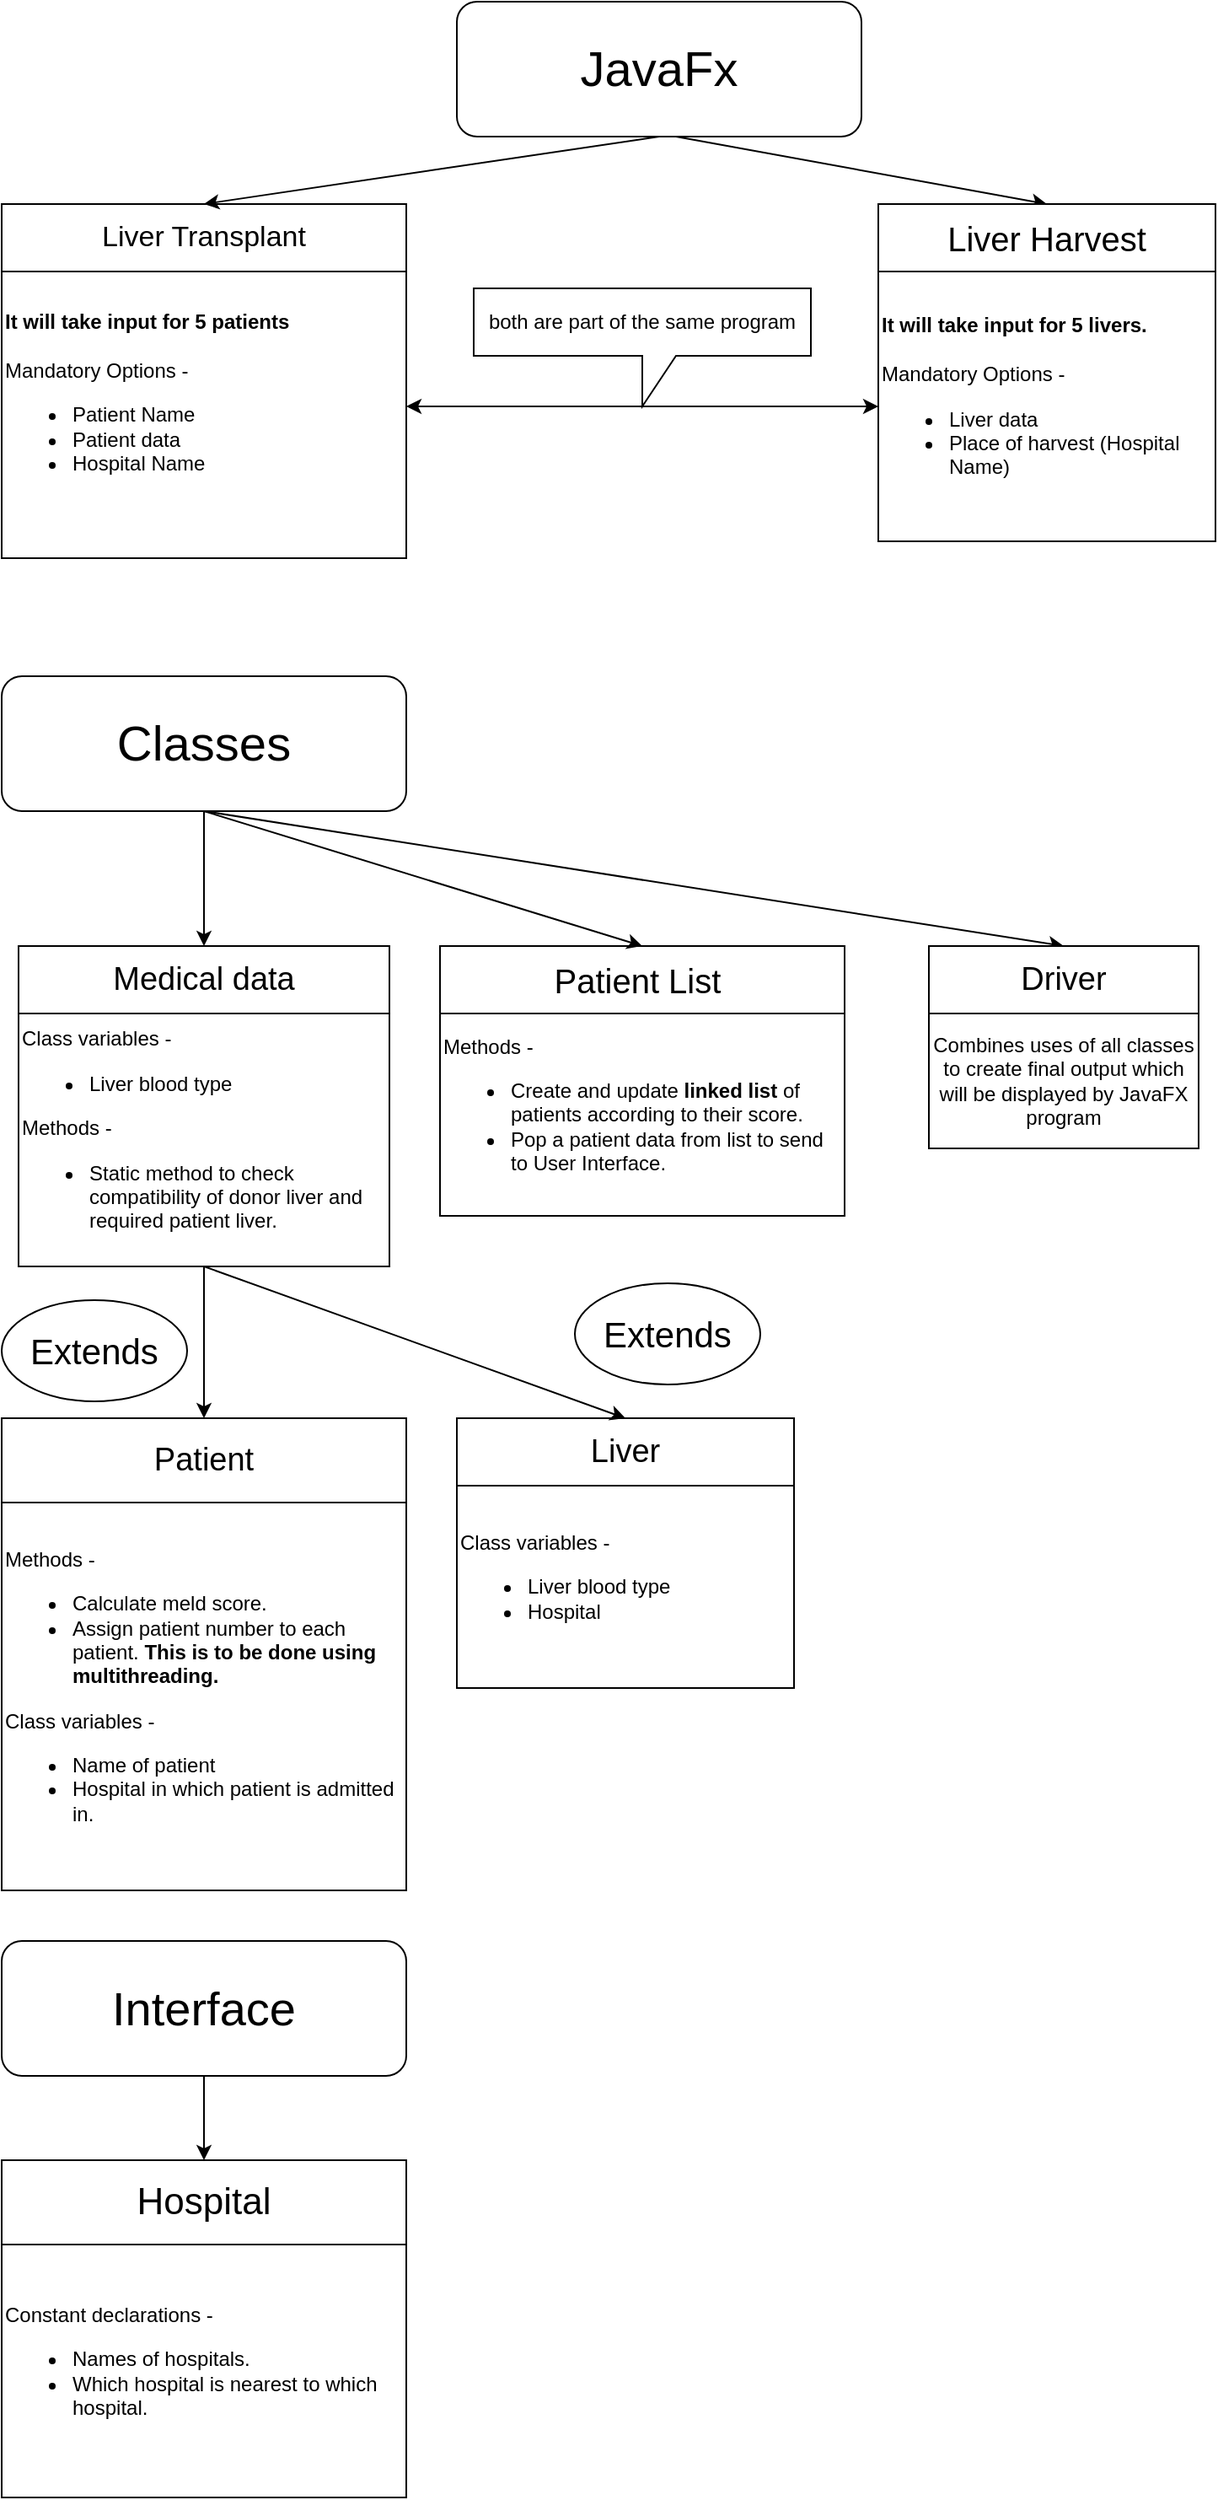 <mxfile version="22.0.4" type="github">
  <diagram id="C5RBs43oDa-KdzZeNtuy" name="Page-1">
    <mxGraphModel dx="1042" dy="665" grid="1" gridSize="10" guides="1" tooltips="1" connect="1" arrows="1" fold="1" page="1" pageScale="1" pageWidth="827" pageHeight="1169" math="0" shadow="0">
      <root>
        <mxCell id="WIyWlLk6GJQsqaUBKTNV-0" />
        <mxCell id="WIyWlLk6GJQsqaUBKTNV-1" parent="WIyWlLk6GJQsqaUBKTNV-0" />
        <mxCell id="K39n9AuO4P9iXG7C3Mja-2" value="" style="edgeStyle=orthogonalEdgeStyle;rounded=0;orthogonalLoop=1;jettySize=auto;html=1;" parent="WIyWlLk6GJQsqaUBKTNV-1" source="K39n9AuO4P9iXG7C3Mja-0" target="K39n9AuO4P9iXG7C3Mja-1" edge="1">
          <mxGeometry relative="1" as="geometry" />
        </mxCell>
        <mxCell id="K39n9AuO4P9iXG7C3Mja-0" value="&lt;font style=&quot;font-size: 19px;&quot;&gt;Patient&lt;/font&gt;" style="rounded=0;whiteSpace=wrap;html=1;" parent="WIyWlLk6GJQsqaUBKTNV-1" vertex="1">
          <mxGeometry x="40" y="880" width="240" height="50" as="geometry" />
        </mxCell>
        <mxCell id="K39n9AuO4P9iXG7C3Mja-1" value="Methods -&amp;nbsp;&lt;br&gt;&lt;ul&gt;&lt;li&gt;Calculate meld score.&lt;/li&gt;&lt;li&gt;Assign patient number to each patient. &lt;b&gt;This is to be done using multithreading.&lt;/b&gt;&lt;/li&gt;&lt;/ul&gt;Class variables -&amp;nbsp;&lt;br&gt;&lt;ul&gt;&lt;li&gt;Name of patient&lt;/li&gt;&lt;li&gt;Hospital in which patient is admitted in.&lt;/li&gt;&lt;/ul&gt;" style="rounded=0;whiteSpace=wrap;html=1;align=left;" parent="WIyWlLk6GJQsqaUBKTNV-1" vertex="1">
          <mxGeometry x="40" y="930" width="240" height="230" as="geometry" />
        </mxCell>
        <mxCell id="K39n9AuO4P9iXG7C3Mja-4" value="&lt;span style=&quot;font-size: 17px;&quot;&gt;Liver Transplant&lt;/span&gt;" style="rounded=0;whiteSpace=wrap;html=1;" parent="WIyWlLk6GJQsqaUBKTNV-1" vertex="1">
          <mxGeometry x="40" y="160" width="240" height="40" as="geometry" />
        </mxCell>
        <mxCell id="K39n9AuO4P9iXG7C3Mja-6" value="&lt;span style=&quot;background-color: initial;&quot;&gt;&lt;b&gt;It will take input for 5 patients&lt;br&gt;&lt;/b&gt;&lt;br&gt;Mandatory Options -&amp;nbsp;&lt;br&gt;&lt;ul&gt;&lt;li&gt;Patient Name&lt;/li&gt;&lt;li&gt;Patient data&lt;/li&gt;&lt;li&gt;Hospital Name&lt;/li&gt;&lt;/ul&gt;&lt;br&gt;&lt;/span&gt;" style="rounded=0;whiteSpace=wrap;html=1;align=left;" parent="WIyWlLk6GJQsqaUBKTNV-1" vertex="1">
          <mxGeometry x="40" y="200" width="240" height="170" as="geometry" />
        </mxCell>
        <mxCell id="K39n9AuO4P9iXG7C3Mja-8" value="&lt;font style=&quot;font-size: 20px;&quot;&gt;Patient List&amp;nbsp;&lt;/font&gt;" style="rounded=0;whiteSpace=wrap;html=1;" parent="WIyWlLk6GJQsqaUBKTNV-1" vertex="1">
          <mxGeometry x="300" y="600" width="240" height="40" as="geometry" />
        </mxCell>
        <mxCell id="K39n9AuO4P9iXG7C3Mja-9" value="Methods -&amp;nbsp;&lt;br&gt;&lt;ul&gt;&lt;li&gt;Create and update &lt;b&gt;linked list &lt;/b&gt;of patients according to their score.&lt;/li&gt;&lt;li&gt;Pop a patient data from list to send to User Interface.&lt;/li&gt;&lt;/ul&gt;" style="rounded=0;whiteSpace=wrap;html=1;align=left;" parent="WIyWlLk6GJQsqaUBKTNV-1" vertex="1">
          <mxGeometry x="300" y="640" width="240" height="120" as="geometry" />
        </mxCell>
        <mxCell id="K39n9AuO4P9iXG7C3Mja-10" value="&lt;font style=&quot;font-size: 29px;&quot;&gt;JavaFx&lt;/font&gt;" style="rounded=1;whiteSpace=wrap;html=1;" parent="WIyWlLk6GJQsqaUBKTNV-1" vertex="1">
          <mxGeometry x="310" y="40" width="240" height="80" as="geometry" />
        </mxCell>
        <mxCell id="K39n9AuO4P9iXG7C3Mja-11" value="" style="endArrow=classic;html=1;rounded=0;exitX=0.5;exitY=1;exitDx=0;exitDy=0;entryX=0.5;entryY=0;entryDx=0;entryDy=0;" parent="WIyWlLk6GJQsqaUBKTNV-1" source="K39n9AuO4P9iXG7C3Mja-10" target="K39n9AuO4P9iXG7C3Mja-4" edge="1">
          <mxGeometry width="50" height="50" relative="1" as="geometry">
            <mxPoint x="390" y="380" as="sourcePoint" />
            <mxPoint x="440" y="330" as="targetPoint" />
          </mxGeometry>
        </mxCell>
        <mxCell id="K39n9AuO4P9iXG7C3Mja-13" value="&lt;font style=&quot;font-size: 29px;&quot;&gt;Classes&lt;/font&gt;" style="rounded=1;whiteSpace=wrap;html=1;" parent="WIyWlLk6GJQsqaUBKTNV-1" vertex="1">
          <mxGeometry x="40" y="440" width="240" height="80" as="geometry" />
        </mxCell>
        <mxCell id="K39n9AuO4P9iXG7C3Mja-14" value="" style="endArrow=classic;html=1;rounded=0;exitX=0.5;exitY=1;exitDx=0;exitDy=0;entryX=0.5;entryY=0;entryDx=0;entryDy=0;" parent="WIyWlLk6GJQsqaUBKTNV-1" source="K39n9AuO4P9iXG7C3Mja-13" target="CSobCwgFTMA0VVr5u7jC-0" edge="1">
          <mxGeometry width="50" height="50" relative="1" as="geometry">
            <mxPoint x="-50" y="780" as="sourcePoint" />
            <mxPoint y="730" as="targetPoint" />
          </mxGeometry>
        </mxCell>
        <mxCell id="K39n9AuO4P9iXG7C3Mja-18" value="&lt;font style=&quot;font-size: 21px;&quot;&gt;Extends&lt;/font&gt;" style="ellipse;whiteSpace=wrap;html=1;" parent="WIyWlLk6GJQsqaUBKTNV-1" vertex="1">
          <mxGeometry x="40" y="810" width="110" height="60" as="geometry" />
        </mxCell>
        <mxCell id="K39n9AuO4P9iXG7C3Mja-23" value="&lt;font style=&quot;font-size: 19px;&quot;&gt;Liver&lt;/font&gt;" style="rounded=0;whiteSpace=wrap;html=1;" parent="WIyWlLk6GJQsqaUBKTNV-1" vertex="1">
          <mxGeometry x="310" y="880" width="200" height="40" as="geometry" />
        </mxCell>
        <mxCell id="K39n9AuO4P9iXG7C3Mja-24" value="Class variables -&amp;nbsp;&lt;br&gt;&lt;ul&gt;&lt;li&gt;Liver blood type&lt;/li&gt;&lt;li&gt;Hospital&amp;nbsp;&lt;/li&gt;&lt;/ul&gt;" style="rounded=0;whiteSpace=wrap;html=1;align=left;" parent="WIyWlLk6GJQsqaUBKTNV-1" vertex="1">
          <mxGeometry x="310" y="920" width="200" height="120" as="geometry" />
        </mxCell>
        <mxCell id="K39n9AuO4P9iXG7C3Mja-36" value="" style="endArrow=classic;html=1;rounded=0;entryX=0.5;entryY=0;entryDx=0;entryDy=0;" parent="WIyWlLk6GJQsqaUBKTNV-1" target="K39n9AuO4P9iXG7C3Mja-38" edge="1">
          <mxGeometry width="50" height="50" relative="1" as="geometry">
            <mxPoint x="440" y="120" as="sourcePoint" />
            <mxPoint x="580" y="143.333" as="targetPoint" />
          </mxGeometry>
        </mxCell>
        <mxCell id="K39n9AuO4P9iXG7C3Mja-38" value="&lt;font style=&quot;font-size: 20px;&quot;&gt;Liver Harvest&lt;/font&gt;" style="rounded=0;whiteSpace=wrap;html=1;" parent="WIyWlLk6GJQsqaUBKTNV-1" vertex="1">
          <mxGeometry x="560" y="160" width="200" height="40" as="geometry" />
        </mxCell>
        <mxCell id="K39n9AuO4P9iXG7C3Mja-39" value="&lt;b&gt;It will take input for 5 livers.&lt;/b&gt;&lt;br&gt;&lt;br&gt;Mandatory Options -&amp;nbsp;&lt;br&gt;&lt;ul&gt;&lt;li&gt;Liver data&lt;/li&gt;&lt;li&gt;Place of harvest (Hospital Name)&lt;/li&gt;&lt;/ul&gt;" style="rounded=0;whiteSpace=wrap;html=1;align=left;" parent="WIyWlLk6GJQsqaUBKTNV-1" vertex="1">
          <mxGeometry x="560" y="200" width="200" height="160" as="geometry" />
        </mxCell>
        <mxCell id="K39n9AuO4P9iXG7C3Mja-40" value="" style="endArrow=classic;startArrow=classic;html=1;rounded=0;entryX=0;entryY=0.5;entryDx=0;entryDy=0;" parent="WIyWlLk6GJQsqaUBKTNV-1" target="K39n9AuO4P9iXG7C3Mja-39" edge="1">
          <mxGeometry width="50" height="50" relative="1" as="geometry">
            <mxPoint x="280" y="280" as="sourcePoint" />
            <mxPoint x="440" y="310" as="targetPoint" />
          </mxGeometry>
        </mxCell>
        <mxCell id="K39n9AuO4P9iXG7C3Mja-42" value="both are part of the same program" style="shape=callout;whiteSpace=wrap;html=1;perimeter=calloutPerimeter;" parent="WIyWlLk6GJQsqaUBKTNV-1" vertex="1">
          <mxGeometry x="320" y="210" width="200" height="70" as="geometry" />
        </mxCell>
        <mxCell id="K39n9AuO4P9iXG7C3Mja-43" value="" style="endArrow=classic;html=1;rounded=0;exitX=0.5;exitY=1;exitDx=0;exitDy=0;entryX=0.5;entryY=0;entryDx=0;entryDy=0;" parent="WIyWlLk6GJQsqaUBKTNV-1" source="K39n9AuO4P9iXG7C3Mja-13" target="K39n9AuO4P9iXG7C3Mja-44" edge="1">
          <mxGeometry width="50" height="50" relative="1" as="geometry">
            <mxPoint x="390" y="670" as="sourcePoint" />
            <mxPoint x="480" y="480" as="targetPoint" />
          </mxGeometry>
        </mxCell>
        <mxCell id="K39n9AuO4P9iXG7C3Mja-44" value="&lt;font style=&quot;font-size: 19px;&quot;&gt;Driver&lt;/font&gt;" style="rounded=0;whiteSpace=wrap;html=1;" parent="WIyWlLk6GJQsqaUBKTNV-1" vertex="1">
          <mxGeometry x="590" y="600" width="160" height="40" as="geometry" />
        </mxCell>
        <mxCell id="K39n9AuO4P9iXG7C3Mja-45" value="Combines uses of all classes to create final output which will be displayed by JavaFX program" style="rounded=0;whiteSpace=wrap;html=1;" parent="WIyWlLk6GJQsqaUBKTNV-1" vertex="1">
          <mxGeometry x="590" y="640" width="160" height="80" as="geometry" />
        </mxCell>
        <mxCell id="CSobCwgFTMA0VVr5u7jC-0" value="&lt;font style=&quot;font-size: 19px;&quot;&gt;Medical data&lt;/font&gt;" style="rounded=0;whiteSpace=wrap;html=1;" vertex="1" parent="WIyWlLk6GJQsqaUBKTNV-1">
          <mxGeometry x="50" y="600" width="220" height="40" as="geometry" />
        </mxCell>
        <mxCell id="CSobCwgFTMA0VVr5u7jC-1" value="Class variables -&amp;nbsp;&lt;br&gt;&lt;ul&gt;&lt;li&gt;Liver blood type&lt;/li&gt;&lt;/ul&gt;Methods -&amp;nbsp;&lt;br&gt;&lt;ul&gt;&lt;li&gt;Static method to check compatibility of donor liver and required patient liver.&amp;nbsp;&lt;/li&gt;&lt;/ul&gt;" style="rounded=0;whiteSpace=wrap;html=1;align=left;" vertex="1" parent="WIyWlLk6GJQsqaUBKTNV-1">
          <mxGeometry x="50" y="640" width="220" height="150" as="geometry" />
        </mxCell>
        <mxCell id="CSobCwgFTMA0VVr5u7jC-3" value="" style="endArrow=classic;html=1;rounded=0;exitX=0.5;exitY=1;exitDx=0;exitDy=0;entryX=0.5;entryY=0;entryDx=0;entryDy=0;" edge="1" parent="WIyWlLk6GJQsqaUBKTNV-1" source="CSobCwgFTMA0VVr5u7jC-1" target="K39n9AuO4P9iXG7C3Mja-0">
          <mxGeometry width="50" height="50" relative="1" as="geometry">
            <mxPoint x="390" y="1000" as="sourcePoint" />
            <mxPoint x="440" y="950" as="targetPoint" />
          </mxGeometry>
        </mxCell>
        <mxCell id="CSobCwgFTMA0VVr5u7jC-4" value="" style="endArrow=classic;html=1;rounded=0;exitX=0.5;exitY=1;exitDx=0;exitDy=0;entryX=0.5;entryY=0;entryDx=0;entryDy=0;" edge="1" parent="WIyWlLk6GJQsqaUBKTNV-1" source="CSobCwgFTMA0VVr5u7jC-1" target="K39n9AuO4P9iXG7C3Mja-23">
          <mxGeometry width="50" height="50" relative="1" as="geometry">
            <mxPoint x="390" y="970" as="sourcePoint" />
            <mxPoint x="440" y="920" as="targetPoint" />
          </mxGeometry>
        </mxCell>
        <mxCell id="CSobCwgFTMA0VVr5u7jC-5" value="&lt;font style=&quot;font-size: 21px;&quot;&gt;Extends&lt;/font&gt;" style="ellipse;whiteSpace=wrap;html=1;" vertex="1" parent="WIyWlLk6GJQsqaUBKTNV-1">
          <mxGeometry x="380" y="800" width="110" height="60" as="geometry" />
        </mxCell>
        <mxCell id="CSobCwgFTMA0VVr5u7jC-6" value="" style="endArrow=classic;html=1;rounded=0;entryX=0.5;entryY=0;entryDx=0;entryDy=0;exitX=0.5;exitY=1;exitDx=0;exitDy=0;" edge="1" parent="WIyWlLk6GJQsqaUBKTNV-1" source="K39n9AuO4P9iXG7C3Mja-13" target="K39n9AuO4P9iXG7C3Mja-8">
          <mxGeometry width="50" height="50" relative="1" as="geometry">
            <mxPoint x="160" y="520" as="sourcePoint" />
            <mxPoint x="440" y="680" as="targetPoint" />
          </mxGeometry>
        </mxCell>
        <mxCell id="CSobCwgFTMA0VVr5u7jC-7" value="&lt;font style=&quot;font-size: 28px;&quot;&gt;Interface&lt;/font&gt;" style="rounded=1;whiteSpace=wrap;html=1;" vertex="1" parent="WIyWlLk6GJQsqaUBKTNV-1">
          <mxGeometry x="40" y="1190" width="240" height="80" as="geometry" />
        </mxCell>
        <mxCell id="CSobCwgFTMA0VVr5u7jC-8" value="" style="endArrow=classic;html=1;rounded=0;exitX=0.5;exitY=1;exitDx=0;exitDy=0;" edge="1" parent="WIyWlLk6GJQsqaUBKTNV-1" source="CSobCwgFTMA0VVr5u7jC-7" target="CSobCwgFTMA0VVr5u7jC-9">
          <mxGeometry width="50" height="50" relative="1" as="geometry">
            <mxPoint x="390" y="1200" as="sourcePoint" />
            <mxPoint x="160" y="1350" as="targetPoint" />
          </mxGeometry>
        </mxCell>
        <mxCell id="CSobCwgFTMA0VVr5u7jC-9" value="&lt;font style=&quot;font-size: 22px;&quot;&gt;Hospital&lt;/font&gt;" style="rounded=0;whiteSpace=wrap;html=1;align=center;" vertex="1" parent="WIyWlLk6GJQsqaUBKTNV-1">
          <mxGeometry x="40" y="1320" width="240" height="50" as="geometry" />
        </mxCell>
        <mxCell id="CSobCwgFTMA0VVr5u7jC-10" value="Constant declarations -&amp;nbsp;&lt;br&gt;&lt;ul&gt;&lt;li&gt;Names of hospitals.&lt;/li&gt;&lt;li&gt;Which hospital is nearest to which hospital.&lt;/li&gt;&lt;/ul&gt;" style="rounded=0;whiteSpace=wrap;html=1;align=left;" vertex="1" parent="WIyWlLk6GJQsqaUBKTNV-1">
          <mxGeometry x="40" y="1370" width="240" height="150" as="geometry" />
        </mxCell>
      </root>
    </mxGraphModel>
  </diagram>
</mxfile>
